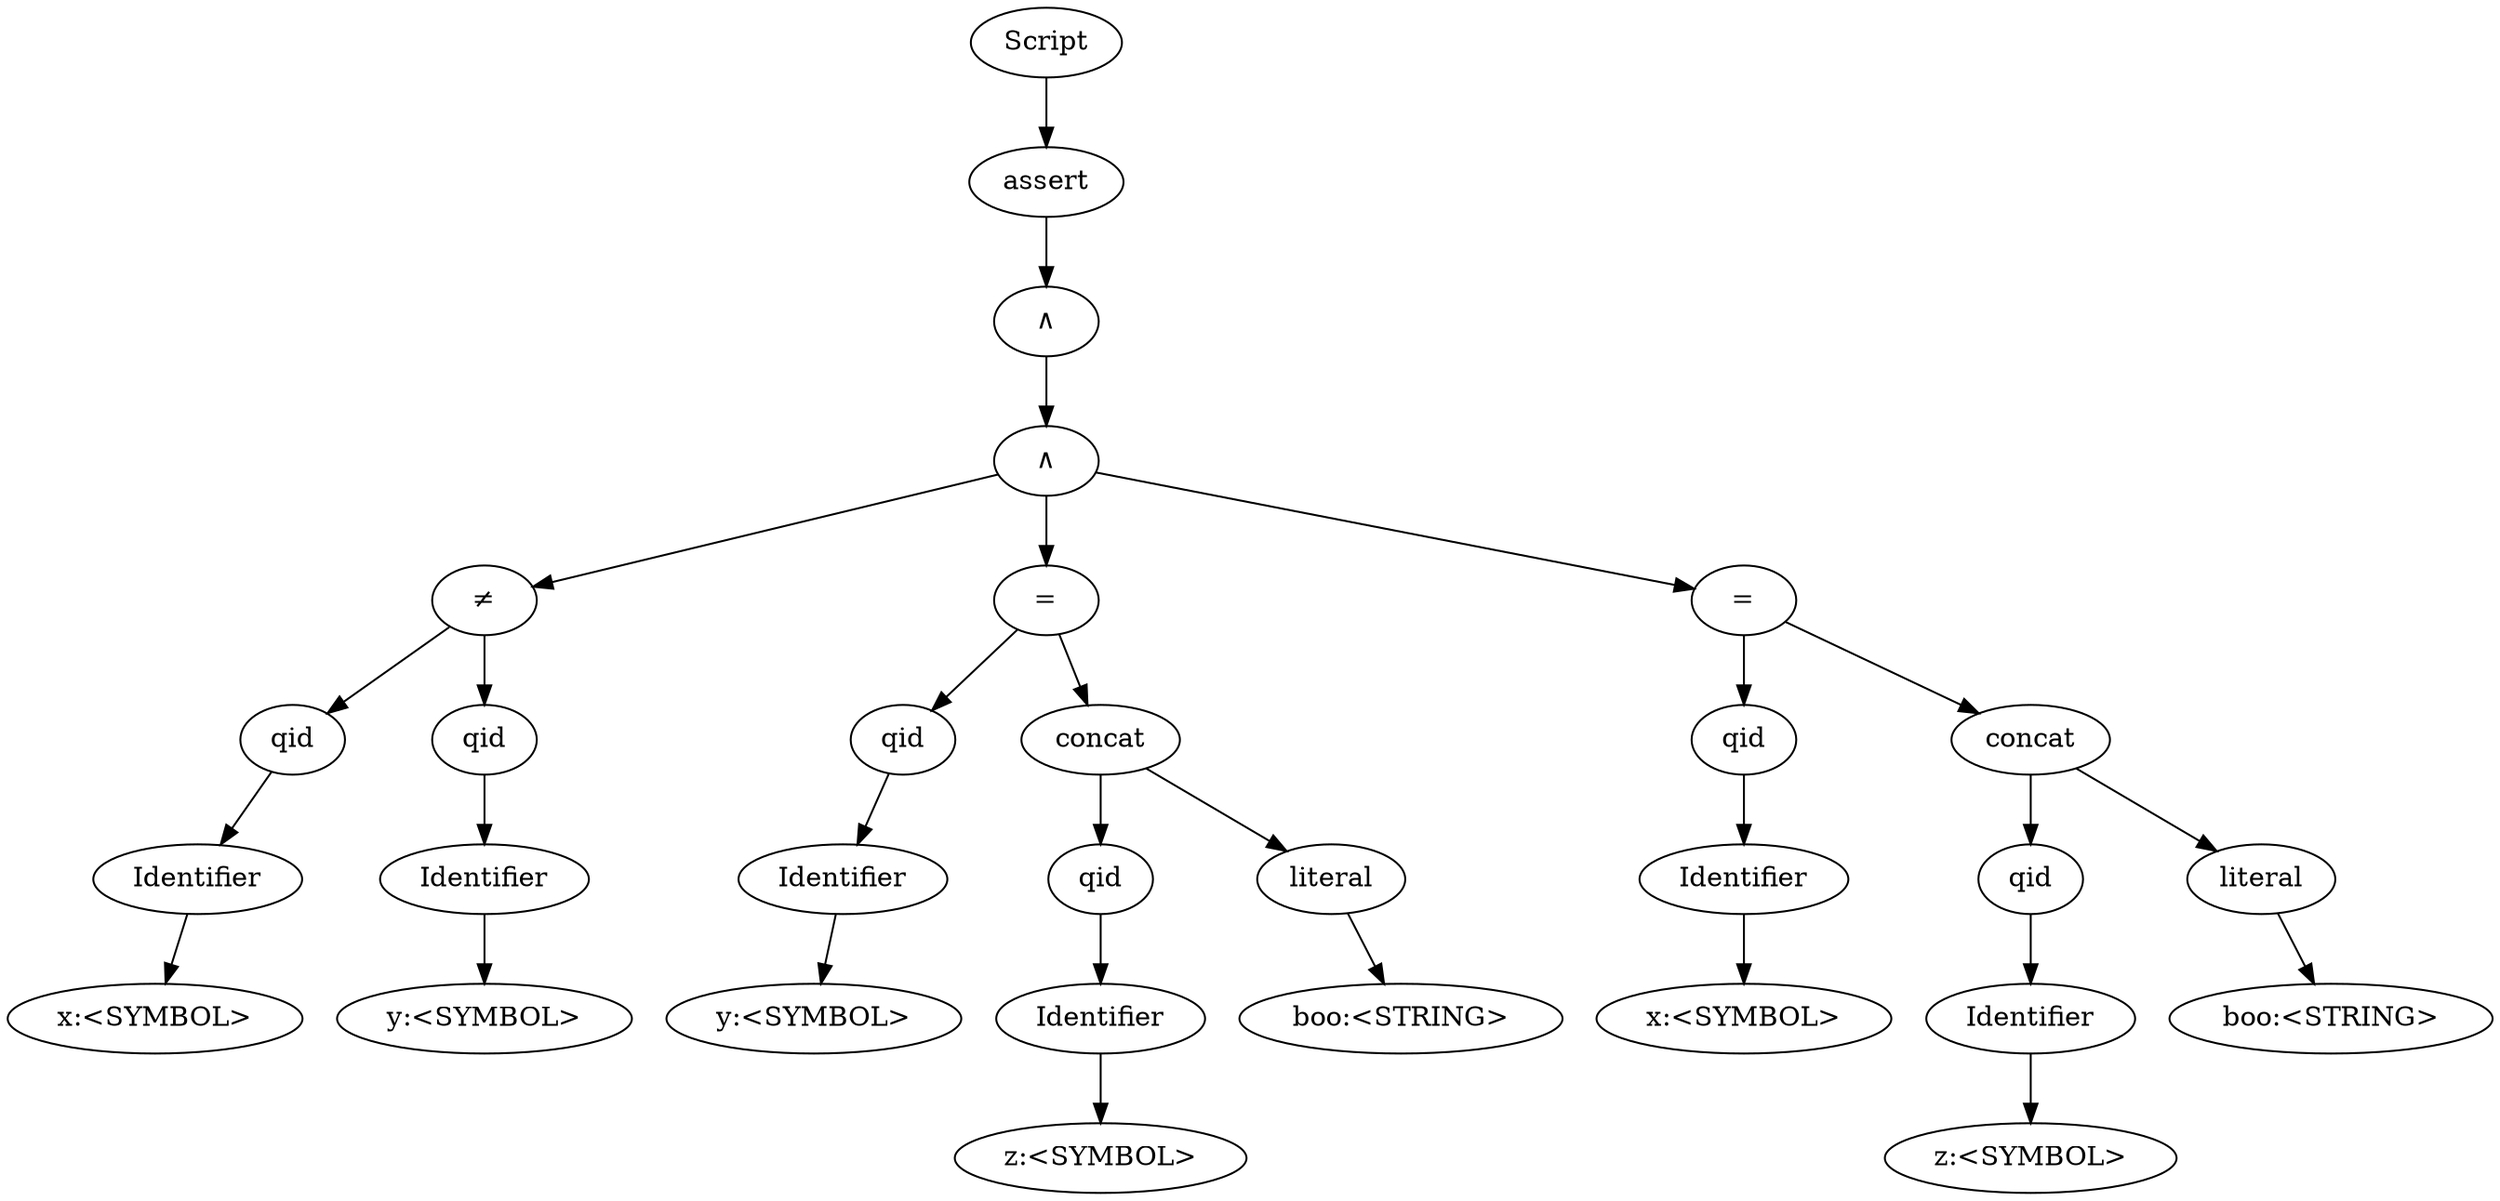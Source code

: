 digraph G { 
"0" [label="Script"];
"1" [label="assert"];
"0" -> "1";
"2" [label="&and;"];
"1" -> "2";
"3" [label="&and;"];
"2" -> "3";
"4" [label="&ne;"];
"3" -> "4";
"5" [label="qid"];
"4" -> "5";
"6" [label="Identifier"];
"5" -> "6";
"7" [label="x:<SYMBOL>"];
"6" -> "7";
"8" [label="qid"];
"4" -> "8";
"9" [label="Identifier"];
"8" -> "9";
"10" [label="y:<SYMBOL>"];
"9" -> "10";
"11" [label="="];
"3" -> "11";
"12" [label="qid"];
"11" -> "12";
"13" [label="Identifier"];
"12" -> "13";
"14" [label="y:<SYMBOL>"];
"13" -> "14";
"15" [label="concat"];
"11" -> "15";
"16" [label="qid"];
"15" -> "16";
"17" [label="Identifier"];
"16" -> "17";
"18" [label="z:<SYMBOL>"];
"17" -> "18";
"19" [label="literal"];
"15" -> "19";
"20" [label="boo:<STRING>"];
"19" -> "20";
"21" [label="="];
"3" -> "21";
"22" [label="qid"];
"21" -> "22";
"23" [label="Identifier"];
"22" -> "23";
"24" [label="x:<SYMBOL>"];
"23" -> "24";
"25" [label="concat"];
"21" -> "25";
"26" [label="qid"];
"25" -> "26";
"27" [label="Identifier"];
"26" -> "27";
"28" [label="z:<SYMBOL>"];
"27" -> "28";
"29" [label="literal"];
"25" -> "29";
"30" [label="boo:<STRING>"];
"29" -> "30";
}
